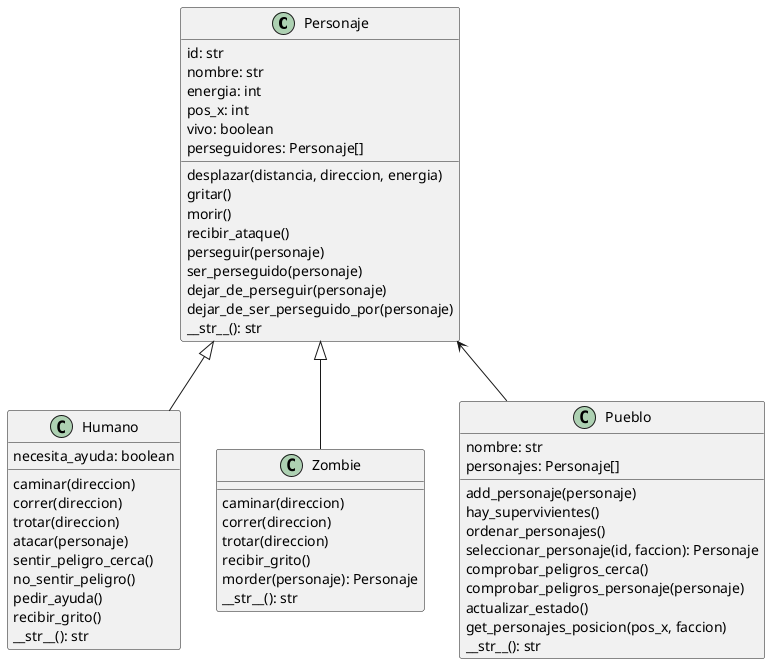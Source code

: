 @startuml

Personaje <|-- Humano
Personaje <|-- Zombie


class Personaje {
  id: str
  nombre: str
  energia: int
  pos_x: int
  vivo: boolean
  perseguidores: Personaje[]

  desplazar(distancia, direccion, energia)
  gritar()
  morir()
  recibir_ataque()
  perseguir(personaje)
  ser_perseguido(personaje)
  dejar_de_perseguir(personaje)
  dejar_de_ser_perseguido_por(personaje)
  __str__(): str
}


class Humano {
  necesita_ayuda: boolean
  caminar(direccion)
  correr(direccion)
  trotar(direccion)
  atacar(personaje)
  sentir_peligro_cerca()
  no_sentir_peligro()
  pedir_ayuda()
  recibir_grito()
  __str__(): str
}


class Zombie {
  caminar(direccion)
  correr(direccion)
  trotar(direccion)
  recibir_grito()
  morder(personaje): Personaje
  __str__(): str
}


class Pueblo {
  nombre: str
  personajes: Personaje[]
  add_personaje(personaje)
  hay_supervivientes()
  ordenar_personajes()
  seleccionar_personaje(id, faccion): Personaje
  comprobar_peligros_cerca()
  comprobar_peligros_personaje(personaje)
  actualizar_estado()
  get_personajes_posicion(pos_x, faccion)
  __str__(): str
}

Personaje <-- Pueblo

@enduml